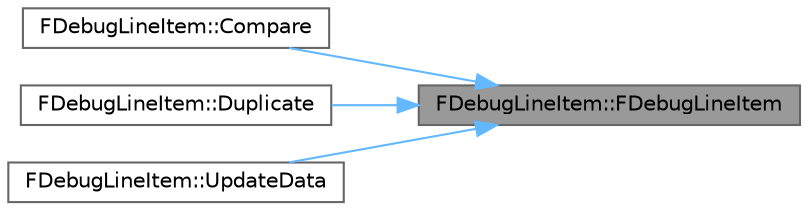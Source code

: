 digraph "FDebugLineItem::FDebugLineItem"
{
 // INTERACTIVE_SVG=YES
 // LATEX_PDF_SIZE
  bgcolor="transparent";
  edge [fontname=Helvetica,fontsize=10,labelfontname=Helvetica,labelfontsize=10];
  node [fontname=Helvetica,fontsize=10,shape=box,height=0.2,width=0.4];
  rankdir="RL";
  Node1 [id="Node000001",label="FDebugLineItem::FDebugLineItem",height=0.2,width=0.4,color="gray40", fillcolor="grey60", style="filled", fontcolor="black",tooltip=" "];
  Node1 -> Node2 [id="edge1_Node000001_Node000002",dir="back",color="steelblue1",style="solid",tooltip=" "];
  Node2 [id="Node000002",label="FDebugLineItem::Compare",height=0.2,width=0.4,color="grey40", fillcolor="white", style="filled",URL="$d9/d1a/classFDebugLineItem.html#a501b88a19a5b144f991fea20d55b3b90",tooltip=" "];
  Node1 -> Node3 [id="edge2_Node000001_Node000003",dir="back",color="steelblue1",style="solid",tooltip=" "];
  Node3 [id="Node000003",label="FDebugLineItem::Duplicate",height=0.2,width=0.4,color="grey40", fillcolor="white", style="filled",URL="$d9/d1a/classFDebugLineItem.html#a16083cc52b89f1f07fd89e805e71f52a",tooltip=" "];
  Node1 -> Node4 [id="edge3_Node000001_Node000004",dir="back",color="steelblue1",style="solid",tooltip=" "];
  Node4 [id="Node000004",label="FDebugLineItem::UpdateData",height=0.2,width=0.4,color="grey40", fillcolor="white", style="filled",URL="$d9/d1a/classFDebugLineItem.html#aea6fc6e1a853912938b2d0692b3b8c20",tooltip=" "];
}
